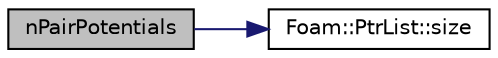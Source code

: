 digraph "nPairPotentials"
{
  bgcolor="transparent";
  edge [fontname="Helvetica",fontsize="10",labelfontname="Helvetica",labelfontsize="10"];
  node [fontname="Helvetica",fontsize="10",shape=record];
  rankdir="LR";
  Node1 [label="nPairPotentials",height=0.2,width=0.4,color="black", fillcolor="grey75", style="filled", fontcolor="black"];
  Node1 -> Node2 [color="midnightblue",fontsize="10",style="solid",fontname="Helvetica"];
  Node2 [label="Foam::PtrList::size",height=0.2,width=0.4,color="black",URL="$a02072.html#a723361dc2020160f5492e8fe2d09fa44",tooltip="Return the number of elements in the PtrList. "];
}
